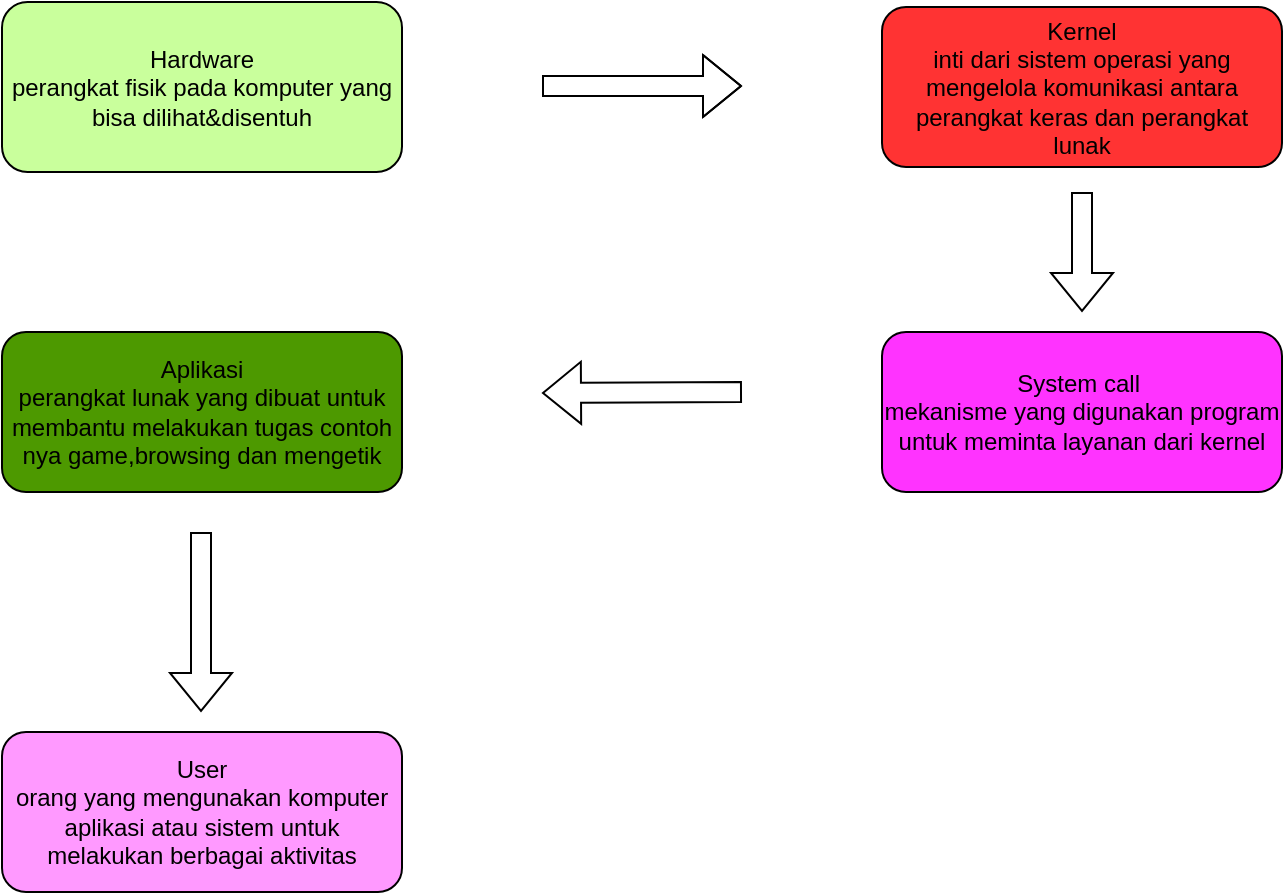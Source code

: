 <mxfile version="28.2.5">
  <diagram name="Page-1" id="8OzAJXQXlAr3KzKNeYkf">
    <mxGraphModel grid="1" page="1" gridSize="10" guides="1" tooltips="1" connect="1" arrows="1" fold="1" pageScale="1" pageWidth="850" pageHeight="1100" math="0" shadow="0">
      <root>
        <mxCell id="0" />
        <mxCell id="1" parent="0" />
        <mxCell id="-QEUK0ZQG6QUlYyqESk0-2" value="" style="shape=flexArrow;endArrow=classic;html=1;rounded=0;" edge="1" parent="1">
          <mxGeometry width="50" height="50" relative="1" as="geometry">
            <mxPoint x="350" y="157" as="sourcePoint" />
            <mxPoint x="450" y="157" as="targetPoint" />
            <Array as="points">
              <mxPoint x="360" y="157" />
            </Array>
          </mxGeometry>
        </mxCell>
        <mxCell id="-QEUK0ZQG6QUlYyqESk0-3" value="Kernel&lt;div&gt;inti dari sistem operasi yang mengelola komunikasi antara perangkat keras dan perangkat lunak&lt;/div&gt;" style="rounded=1;whiteSpace=wrap;html=1;shadow=0;fillColor=#FF3333;" vertex="1" parent="1">
          <mxGeometry x="520" y="117.5" width="200" height="80" as="geometry" />
        </mxCell>
        <mxCell id="-QEUK0ZQG6QUlYyqESk0-4" value="" style="shape=flexArrow;endArrow=classic;html=1;rounded=0;" edge="1" parent="1">
          <mxGeometry width="50" height="50" relative="1" as="geometry">
            <mxPoint x="620" y="210" as="sourcePoint" />
            <mxPoint x="620" y="270" as="targetPoint" />
          </mxGeometry>
        </mxCell>
        <mxCell id="-QEUK0ZQG6QUlYyqESk0-5" value="System call&amp;nbsp;&lt;div&gt;mekanisme yang digunakan program untuk meminta layanan dari kernel&lt;/div&gt;" style="rounded=1;whiteSpace=wrap;html=1;fillColor=#FF33FF;" vertex="1" parent="1">
          <mxGeometry x="520" y="280" width="200" height="80" as="geometry" />
        </mxCell>
        <mxCell id="-QEUK0ZQG6QUlYyqESk0-7" value="Aplikasi&lt;div&gt;perangkat lunak yang dibuat untuk membantu melakukan tugas contoh nya game,browsing dan mengetik&lt;/div&gt;" style="rounded=1;whiteSpace=wrap;html=1;fillColor=#4D9900;" vertex="1" parent="1">
          <mxGeometry x="80" y="280" width="200" height="80" as="geometry" />
        </mxCell>
        <mxCell id="-QEUK0ZQG6QUlYyqESk0-8" value="" style="shape=flexArrow;endArrow=classic;html=1;rounded=0;" edge="1" parent="1">
          <mxGeometry width="50" height="50" relative="1" as="geometry">
            <mxPoint x="450" y="310" as="sourcePoint" />
            <mxPoint x="350" y="310.5" as="targetPoint" />
          </mxGeometry>
        </mxCell>
        <mxCell id="-QEUK0ZQG6QUlYyqESk0-9" value="User&lt;div&gt;orang yang mengunakan komputer aplikasi atau sistem untuk melakukan berbagai aktivitas&lt;/div&gt;" style="rounded=1;whiteSpace=wrap;html=1;fillColor=#FF99FF;" vertex="1" parent="1">
          <mxGeometry x="80" y="480" width="200" height="80" as="geometry" />
        </mxCell>
        <mxCell id="-QEUK0ZQG6QUlYyqESk0-10" value="" style="shape=flexArrow;endArrow=classic;html=1;rounded=0;" edge="1" parent="1">
          <mxGeometry width="50" height="50" relative="1" as="geometry">
            <mxPoint x="179.5" y="380" as="sourcePoint" />
            <mxPoint x="179.5" y="470" as="targetPoint" />
          </mxGeometry>
        </mxCell>
        <mxCell id="-QEUK0ZQG6QUlYyqESk0-13" value="Hardware&lt;div&gt;perangkat fisik pada komputer yang bisa dilihat&amp;amp;disentuh&lt;/div&gt;" style="rounded=1;whiteSpace=wrap;html=1;fillColor=#C9FF9C;" vertex="1" parent="1">
          <mxGeometry x="80" y="115" width="200" height="85" as="geometry" />
        </mxCell>
      </root>
    </mxGraphModel>
  </diagram>
</mxfile>
